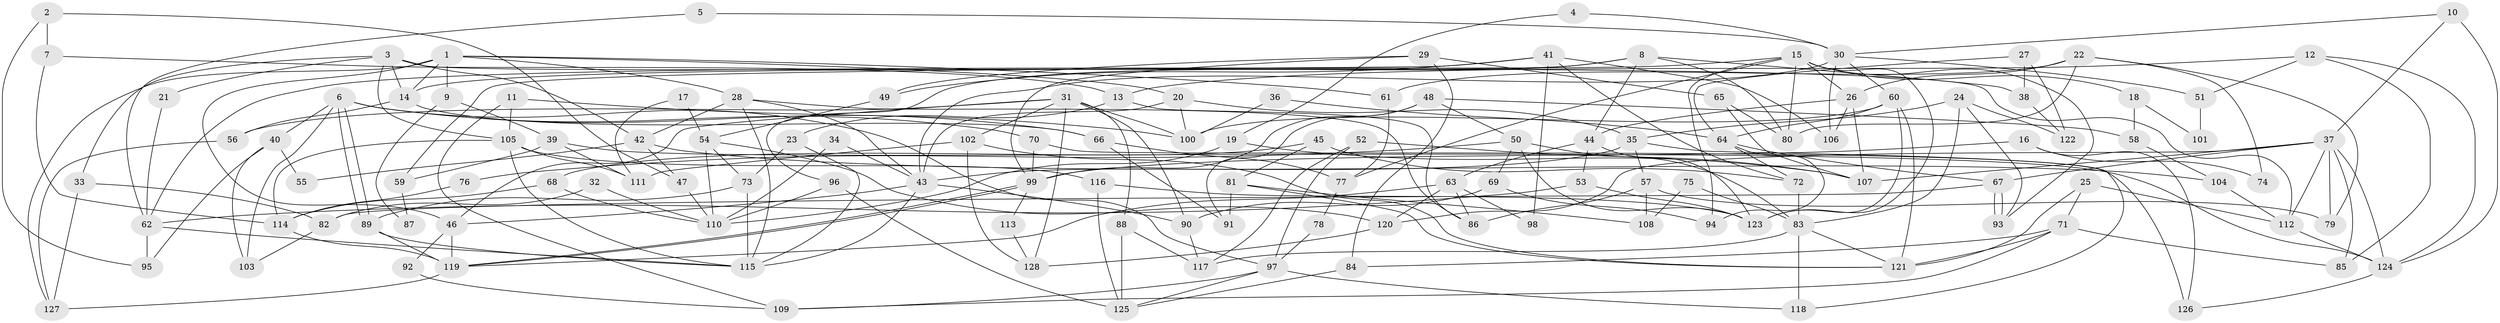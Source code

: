 // coarse degree distribution, {7: 0.06976744186046512, 4: 0.13953488372093023, 9: 0.046511627906976744, 2: 0.13953488372093023, 8: 0.06976744186046512, 3: 0.2441860465116279, 6: 0.1511627906976744, 5: 0.11627906976744186, 11: 0.011627906976744186, 10: 0.011627906976744186}
// Generated by graph-tools (version 1.1) at 2025/24/03/03/25 07:24:02]
// undirected, 128 vertices, 256 edges
graph export_dot {
graph [start="1"]
  node [color=gray90,style=filled];
  1;
  2;
  3;
  4;
  5;
  6;
  7;
  8;
  9;
  10;
  11;
  12;
  13;
  14;
  15;
  16;
  17;
  18;
  19;
  20;
  21;
  22;
  23;
  24;
  25;
  26;
  27;
  28;
  29;
  30;
  31;
  32;
  33;
  34;
  35;
  36;
  37;
  38;
  39;
  40;
  41;
  42;
  43;
  44;
  45;
  46;
  47;
  48;
  49;
  50;
  51;
  52;
  53;
  54;
  55;
  56;
  57;
  58;
  59;
  60;
  61;
  62;
  63;
  64;
  65;
  66;
  67;
  68;
  69;
  70;
  71;
  72;
  73;
  74;
  75;
  76;
  77;
  78;
  79;
  80;
  81;
  82;
  83;
  84;
  85;
  86;
  87;
  88;
  89;
  90;
  91;
  92;
  93;
  94;
  95;
  96;
  97;
  98;
  99;
  100;
  101;
  102;
  103;
  104;
  105;
  106;
  107;
  108;
  109;
  110;
  111;
  112;
  113;
  114;
  115;
  116;
  117;
  118;
  119;
  120;
  121;
  122;
  123;
  124;
  125;
  126;
  127;
  128;
  1 -- 28;
  1 -- 20;
  1 -- 9;
  1 -- 14;
  1 -- 46;
  1 -- 61;
  1 -- 127;
  2 -- 95;
  2 -- 7;
  2 -- 47;
  3 -- 112;
  3 -- 14;
  3 -- 21;
  3 -- 33;
  3 -- 42;
  3 -- 105;
  4 -- 19;
  4 -- 30;
  5 -- 62;
  5 -- 30;
  6 -- 89;
  6 -- 89;
  6 -- 97;
  6 -- 40;
  6 -- 66;
  6 -- 70;
  6 -- 103;
  7 -- 114;
  7 -- 13;
  8 -- 80;
  8 -- 14;
  8 -- 38;
  8 -- 44;
  8 -- 96;
  9 -- 39;
  9 -- 87;
  10 -- 124;
  10 -- 37;
  10 -- 30;
  11 -- 105;
  11 -- 100;
  11 -- 109;
  12 -- 85;
  12 -- 13;
  12 -- 51;
  12 -- 124;
  13 -- 86;
  13 -- 23;
  14 -- 56;
  14 -- 66;
  15 -- 93;
  15 -- 26;
  15 -- 18;
  15 -- 62;
  15 -- 77;
  15 -- 80;
  15 -- 94;
  15 -- 123;
  16 -- 126;
  16 -- 99;
  16 -- 74;
  17 -- 111;
  17 -- 54;
  18 -- 58;
  18 -- 101;
  19 -- 110;
  19 -- 107;
  20 -- 43;
  20 -- 100;
  20 -- 35;
  21 -- 62;
  22 -- 26;
  22 -- 61;
  22 -- 74;
  22 -- 79;
  22 -- 80;
  23 -- 115;
  23 -- 73;
  24 -- 83;
  24 -- 35;
  24 -- 93;
  24 -- 122;
  25 -- 121;
  25 -- 71;
  25 -- 112;
  26 -- 44;
  26 -- 106;
  26 -- 107;
  27 -- 64;
  27 -- 38;
  27 -- 122;
  28 -- 86;
  28 -- 115;
  28 -- 42;
  28 -- 43;
  29 -- 65;
  29 -- 99;
  29 -- 49;
  29 -- 84;
  30 -- 43;
  30 -- 51;
  30 -- 60;
  30 -- 106;
  31 -- 46;
  31 -- 88;
  31 -- 56;
  31 -- 90;
  31 -- 100;
  31 -- 102;
  31 -- 128;
  32 -- 82;
  32 -- 110;
  33 -- 127;
  33 -- 82;
  34 -- 43;
  34 -- 110;
  35 -- 43;
  35 -- 57;
  35 -- 118;
  36 -- 100;
  36 -- 64;
  37 -- 112;
  37 -- 107;
  37 -- 67;
  37 -- 79;
  37 -- 85;
  37 -- 120;
  37 -- 124;
  38 -- 122;
  39 -- 111;
  39 -- 124;
  39 -- 59;
  40 -- 103;
  40 -- 55;
  40 -- 95;
  41 -- 72;
  41 -- 49;
  41 -- 59;
  41 -- 98;
  41 -- 106;
  42 -- 47;
  42 -- 55;
  42 -- 104;
  43 -- 46;
  43 -- 90;
  43 -- 115;
  44 -- 123;
  44 -- 53;
  44 -- 63;
  45 -- 72;
  45 -- 68;
  45 -- 81;
  46 -- 119;
  46 -- 92;
  47 -- 110;
  48 -- 91;
  48 -- 50;
  48 -- 58;
  48 -- 99;
  49 -- 54;
  50 -- 123;
  50 -- 83;
  50 -- 69;
  50 -- 76;
  51 -- 101;
  52 -- 117;
  52 -- 97;
  52 -- 107;
  53 -- 123;
  53 -- 62;
  54 -- 120;
  54 -- 73;
  54 -- 110;
  56 -- 127;
  57 -- 79;
  57 -- 86;
  57 -- 108;
  58 -- 104;
  59 -- 87;
  60 -- 64;
  60 -- 100;
  60 -- 121;
  60 -- 123;
  61 -- 77;
  62 -- 95;
  62 -- 115;
  63 -- 119;
  63 -- 86;
  63 -- 98;
  63 -- 120;
  64 -- 94;
  64 -- 67;
  64 -- 72;
  65 -- 107;
  65 -- 80;
  66 -- 77;
  66 -- 91;
  67 -- 93;
  67 -- 93;
  67 -- 82;
  68 -- 110;
  68 -- 114;
  69 -- 90;
  69 -- 94;
  70 -- 99;
  70 -- 126;
  71 -- 84;
  71 -- 121;
  71 -- 85;
  71 -- 109;
  72 -- 83;
  73 -- 89;
  73 -- 115;
  75 -- 83;
  75 -- 108;
  76 -- 114;
  77 -- 78;
  78 -- 97;
  81 -- 121;
  81 -- 91;
  81 -- 108;
  82 -- 103;
  83 -- 121;
  83 -- 118;
  83 -- 117;
  84 -- 125;
  88 -- 117;
  88 -- 125;
  89 -- 115;
  89 -- 119;
  90 -- 117;
  92 -- 109;
  96 -- 110;
  96 -- 125;
  97 -- 125;
  97 -- 109;
  97 -- 118;
  99 -- 119;
  99 -- 119;
  99 -- 113;
  102 -- 128;
  102 -- 111;
  102 -- 121;
  104 -- 112;
  105 -- 115;
  105 -- 111;
  105 -- 114;
  105 -- 116;
  112 -- 124;
  113 -- 128;
  114 -- 119;
  116 -- 123;
  116 -- 125;
  119 -- 127;
  120 -- 128;
  124 -- 126;
}
